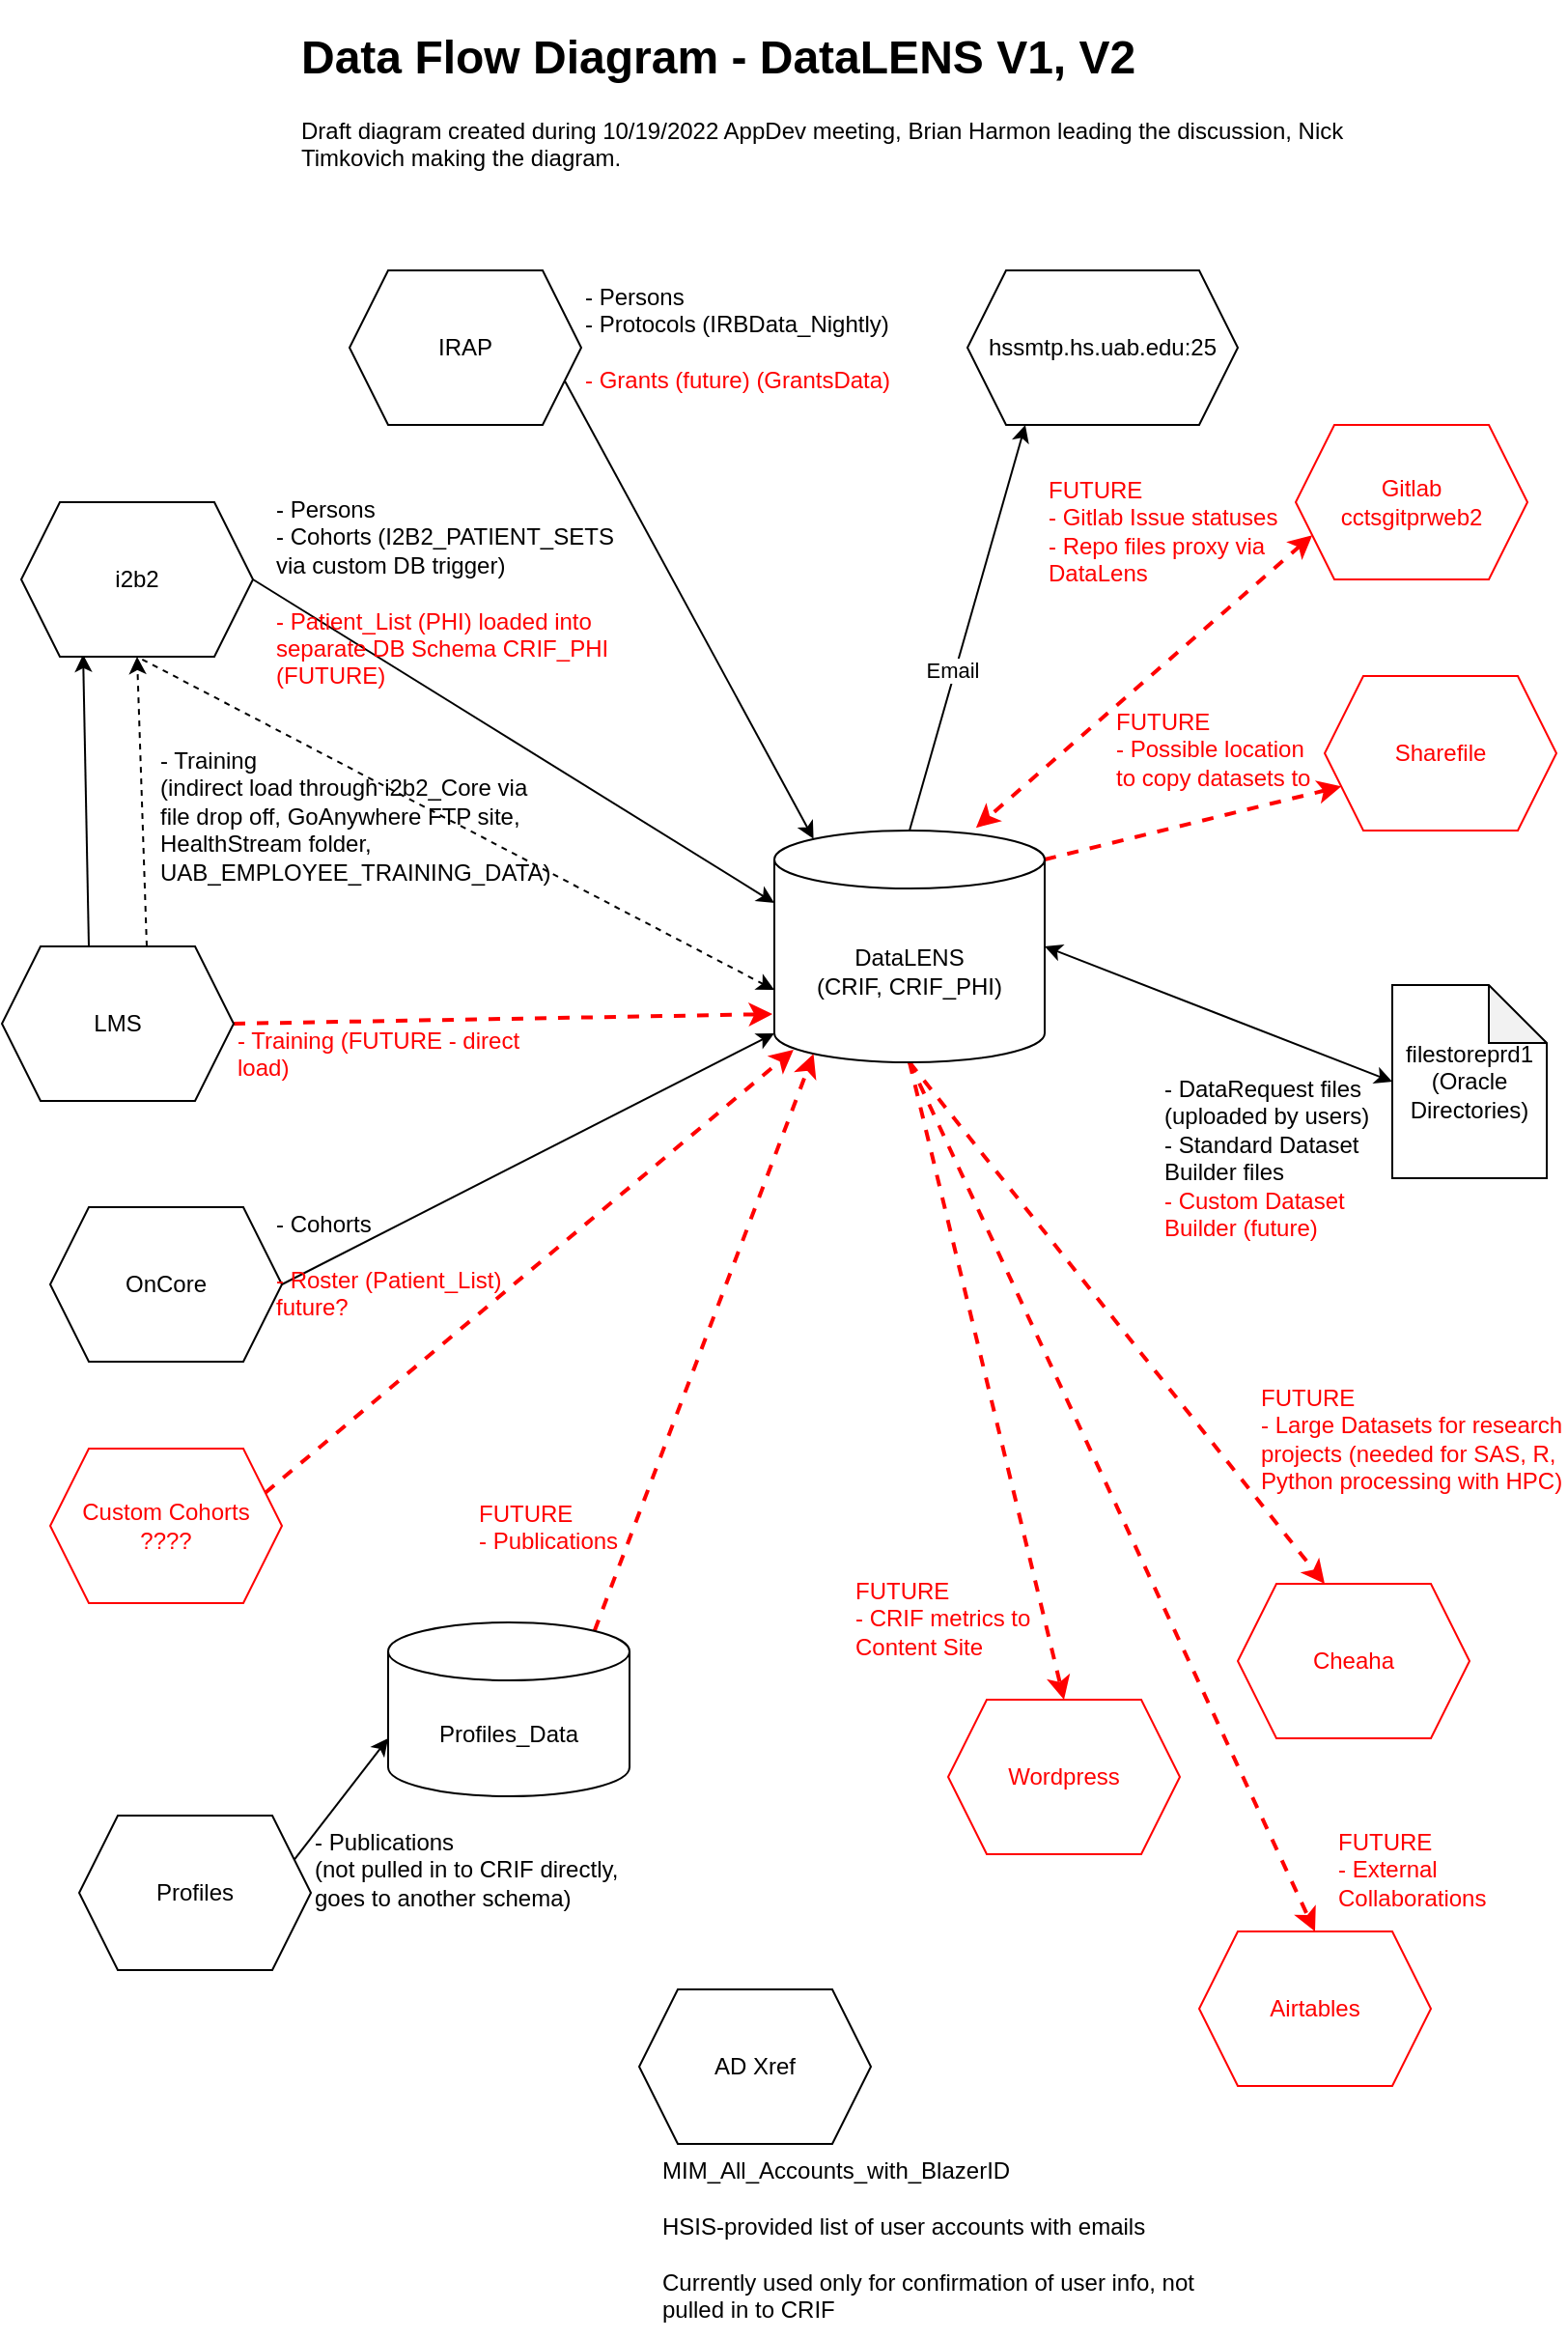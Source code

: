 <mxfile version="20.4.1" type="github" pages="2">
  <diagram id="qEYMxdByzvlCK4KdYftx" name="Combined Draft">
    <mxGraphModel dx="1351" dy="1845" grid="1" gridSize="10" guides="1" tooltips="1" connect="1" arrows="1" fold="1" page="1" pageScale="1" pageWidth="850" pageHeight="1100" math="0" shadow="0">
      <root>
        <mxCell id="0" />
        <mxCell id="1" parent="0" />
        <mxCell id="o8sro0rIO9BO8lea7rle-28" style="edgeStyle=none;rounded=0;orthogonalLoop=1;jettySize=auto;html=1;exitX=0.5;exitY=1;exitDx=0;exitDy=0;exitPerimeter=0;entryX=0.375;entryY=0;entryDx=0;entryDy=0;strokeColor=#FF0000;strokeWidth=2;fontColor=#000000;startArrow=none;startFill=0;dashed=1;" parent="1" source="z6GyEzxZOQs208bC6jhr-1" target="o8sro0rIO9BO8lea7rle-27" edge="1">
          <mxGeometry relative="1" as="geometry" />
        </mxCell>
        <mxCell id="o8sro0rIO9BO8lea7rle-33" style="edgeStyle=none;rounded=0;orthogonalLoop=1;jettySize=auto;html=1;exitX=0;exitY=0;exitDx=0;exitDy=82.5;exitPerimeter=0;entryX=0.5;entryY=1;entryDx=0;entryDy=0;dashed=1;strokeColor=#000000;strokeWidth=1;fontColor=#FF0000;startArrow=classic;startFill=1;endArrow=none;endFill=0;" parent="1" source="z6GyEzxZOQs208bC6jhr-1" target="o8sro0rIO9BO8lea7rle-4" edge="1">
          <mxGeometry relative="1" as="geometry" />
        </mxCell>
        <mxCell id="o8sro0rIO9BO8lea7rle-36" style="edgeStyle=none;rounded=0;orthogonalLoop=1;jettySize=auto;html=1;exitX=0.5;exitY=1;exitDx=0;exitDy=0;exitPerimeter=0;entryX=0.5;entryY=0;entryDx=0;entryDy=0;dashed=1;strokeColor=#FF0000;strokeWidth=2;fontColor=#FF0000;startArrow=none;startFill=0;endArrow=classic;endFill=1;" parent="1" source="z6GyEzxZOQs208bC6jhr-1" target="o8sro0rIO9BO8lea7rle-31" edge="1">
          <mxGeometry relative="1" as="geometry" />
        </mxCell>
        <mxCell id="o8sro0rIO9BO8lea7rle-38" style="edgeStyle=none;rounded=0;orthogonalLoop=1;jettySize=auto;html=1;exitX=0.5;exitY=1;exitDx=0;exitDy=0;exitPerimeter=0;entryX=0.5;entryY=0;entryDx=0;entryDy=0;dashed=1;strokeColor=#FF0000;strokeWidth=2;fontColor=#FF0000;startArrow=none;startFill=0;endArrow=classic;endFill=1;" parent="1" source="z6GyEzxZOQs208bC6jhr-1" target="o8sro0rIO9BO8lea7rle-32" edge="1">
          <mxGeometry relative="1" as="geometry" />
        </mxCell>
        <mxCell id="o8sro0rIO9BO8lea7rle-41" style="edgeStyle=none;rounded=0;orthogonalLoop=1;jettySize=auto;html=1;exitX=1;exitY=0;exitDx=0;exitDy=15;exitPerimeter=0;entryX=0;entryY=0.75;entryDx=0;entryDy=0;dashed=1;strokeColor=#FF0000;strokeWidth=2;fontColor=#FF0000;startArrow=none;startFill=0;endArrow=classic;endFill=1;" parent="1" source="z6GyEzxZOQs208bC6jhr-1" target="o8sro0rIO9BO8lea7rle-30" edge="1">
          <mxGeometry relative="1" as="geometry" />
        </mxCell>
        <mxCell id="FLHkBmG-laoGYADUKSAG-6" style="edgeStyle=none;rounded=0;orthogonalLoop=1;jettySize=auto;html=1;exitX=0.5;exitY=0;exitDx=0;exitDy=0;exitPerimeter=0;entryX=0.214;entryY=1;entryDx=0;entryDy=0;entryPerimeter=0;strokeColor=#000000;strokeWidth=1;fontColor=#000000;" parent="1" source="z6GyEzxZOQs208bC6jhr-1" target="FLHkBmG-laoGYADUKSAG-5" edge="1">
          <mxGeometry relative="1" as="geometry" />
        </mxCell>
        <mxCell id="FLHkBmG-laoGYADUKSAG-7" value="Email" style="edgeLabel;html=1;align=center;verticalAlign=middle;resizable=0;points=[];fontColor=#000000;" parent="FLHkBmG-laoGYADUKSAG-6" vertex="1" connectable="0">
          <mxGeometry x="-0.214" y="2" relative="1" as="geometry">
            <mxPoint as="offset" />
          </mxGeometry>
        </mxCell>
        <mxCell id="z6GyEzxZOQs208bC6jhr-1" value="DataLENS&lt;br&gt;(CRIF, CRIF_PHI)" style="shape=cylinder3;whiteSpace=wrap;html=1;boundedLbl=1;backgroundOutline=1;size=15;" parent="1" vertex="1">
          <mxGeometry x="410" y="290" width="140" height="120" as="geometry" />
        </mxCell>
        <mxCell id="o8sro0rIO9BO8lea7rle-13" style="edgeStyle=none;rounded=0;orthogonalLoop=1;jettySize=auto;html=1;exitX=1;exitY=0.5;exitDx=0;exitDy=0;entryX=0;entryY=1;entryDx=0;entryDy=-15;entryPerimeter=0;" parent="1" source="z6GyEzxZOQs208bC6jhr-4" target="z6GyEzxZOQs208bC6jhr-1" edge="1">
          <mxGeometry relative="1" as="geometry" />
        </mxCell>
        <mxCell id="z6GyEzxZOQs208bC6jhr-4" value="OnCore" style="shape=hexagon;perimeter=hexagonPerimeter2;whiteSpace=wrap;html=1;fixedSize=1;" parent="1" vertex="1">
          <mxGeometry x="35" y="485" width="120" height="80" as="geometry" />
        </mxCell>
        <mxCell id="o8sro0rIO9BO8lea7rle-9" style="edgeStyle=none;rounded=0;orthogonalLoop=1;jettySize=auto;html=1;exitX=1;exitY=0.75;exitDx=0;exitDy=0;entryX=0.145;entryY=0;entryDx=0;entryDy=4.35;entryPerimeter=0;" parent="1" source="z6GyEzxZOQs208bC6jhr-5" target="z6GyEzxZOQs208bC6jhr-1" edge="1">
          <mxGeometry relative="1" as="geometry" />
        </mxCell>
        <mxCell id="z6GyEzxZOQs208bC6jhr-5" value="IRAP" style="shape=hexagon;perimeter=hexagonPerimeter2;whiteSpace=wrap;html=1;fixedSize=1;" parent="1" vertex="1">
          <mxGeometry x="190" width="120" height="80" as="geometry" />
        </mxCell>
        <mxCell id="o8sro0rIO9BO8lea7rle-17" style="edgeStyle=none;rounded=0;orthogonalLoop=1;jettySize=auto;html=1;exitX=1;exitY=0.25;exitDx=0;exitDy=0;entryX=0;entryY=0;entryDx=0;entryDy=60;entryPerimeter=0;" parent="1" source="z6GyEzxZOQs208bC6jhr-6" target="o8sro0rIO9BO8lea7rle-19" edge="1">
          <mxGeometry relative="1" as="geometry" />
        </mxCell>
        <mxCell id="z6GyEzxZOQs208bC6jhr-6" value="Profiles" style="shape=hexagon;perimeter=hexagonPerimeter2;whiteSpace=wrap;html=1;fixedSize=1;" parent="1" vertex="1">
          <mxGeometry x="50" y="800" width="120" height="80" as="geometry" />
        </mxCell>
        <mxCell id="o8sro0rIO9BO8lea7rle-5" style="rounded=0;orthogonalLoop=1;jettySize=auto;html=1;entryX=0.267;entryY=0.986;entryDx=0;entryDy=0;exitX=0.375;exitY=0;exitDx=0;exitDy=0;entryPerimeter=0;" parent="1" source="z6GyEzxZOQs208bC6jhr-7" target="o8sro0rIO9BO8lea7rle-4" edge="1">
          <mxGeometry relative="1" as="geometry" />
        </mxCell>
        <mxCell id="o8sro0rIO9BO8lea7rle-15" style="rounded=0;orthogonalLoop=1;jettySize=auto;html=1;exitX=0.625;exitY=0;exitDx=0;exitDy=0;entryX=0.5;entryY=1;entryDx=0;entryDy=0;dashed=1;" parent="1" source="z6GyEzxZOQs208bC6jhr-7" target="o8sro0rIO9BO8lea7rle-4" edge="1">
          <mxGeometry relative="1" as="geometry" />
        </mxCell>
        <mxCell id="FLHkBmG-laoGYADUKSAG-1" style="rounded=0;orthogonalLoop=1;jettySize=auto;html=1;exitX=1;exitY=0.5;exitDx=0;exitDy=0;entryX=-0.007;entryY=0.792;entryDx=0;entryDy=0;entryPerimeter=0;strokeColor=#FF0000;dashed=1;strokeWidth=2;" parent="1" source="z6GyEzxZOQs208bC6jhr-7" target="z6GyEzxZOQs208bC6jhr-1" edge="1">
          <mxGeometry relative="1" as="geometry" />
        </mxCell>
        <mxCell id="z6GyEzxZOQs208bC6jhr-7" value="LMS" style="shape=hexagon;perimeter=hexagonPerimeter2;whiteSpace=wrap;html=1;fixedSize=1;" parent="1" vertex="1">
          <mxGeometry x="10" y="350" width="120" height="80" as="geometry" />
        </mxCell>
        <mxCell id="o8sro0rIO9BO8lea7rle-34" style="edgeStyle=none;rounded=0;orthogonalLoop=1;jettySize=auto;html=1;exitX=0;exitY=0.75;exitDx=0;exitDy=0;entryX=0.746;entryY=-0.012;entryDx=0;entryDy=0;entryPerimeter=0;dashed=1;strokeColor=#FF0000;strokeWidth=2;fontColor=#FF0000;startArrow=classic;startFill=1;endArrow=classic;endFill=1;" parent="1" source="z6GyEzxZOQs208bC6jhr-8" target="z6GyEzxZOQs208bC6jhr-1" edge="1">
          <mxGeometry relative="1" as="geometry" />
        </mxCell>
        <mxCell id="z6GyEzxZOQs208bC6jhr-8" value="&lt;font color=&quot;#ff0000&quot;&gt;Gitlab&lt;br&gt;cctsgitprweb2&lt;/font&gt;" style="shape=hexagon;perimeter=hexagonPerimeter2;whiteSpace=wrap;html=1;fixedSize=1;strokeColor=#FF0000;" parent="1" vertex="1">
          <mxGeometry x="680" y="80" width="120" height="80" as="geometry" />
        </mxCell>
        <mxCell id="o8sro0rIO9BO8lea7rle-10" style="edgeStyle=none;rounded=0;orthogonalLoop=1;jettySize=auto;html=1;exitX=1;exitY=0.5;exitDx=0;exitDy=0;entryX=0;entryY=0;entryDx=0;entryDy=37.5;entryPerimeter=0;" parent="1" source="o8sro0rIO9BO8lea7rle-4" target="z6GyEzxZOQs208bC6jhr-1" edge="1">
          <mxGeometry relative="1" as="geometry" />
        </mxCell>
        <mxCell id="o8sro0rIO9BO8lea7rle-4" value="i2b2" style="shape=hexagon;perimeter=hexagonPerimeter2;whiteSpace=wrap;html=1;fixedSize=1;" parent="1" vertex="1">
          <mxGeometry x="20" y="120" width="120" height="80" as="geometry" />
        </mxCell>
        <mxCell id="o8sro0rIO9BO8lea7rle-8" value="" style="group" parent="1" vertex="1" connectable="0">
          <mxGeometry x="340" y="890" width="290" height="180" as="geometry" />
        </mxCell>
        <mxCell id="o8sro0rIO9BO8lea7rle-6" value="AD Xref" style="shape=hexagon;perimeter=hexagonPerimeter2;whiteSpace=wrap;html=1;fixedSize=1;" parent="o8sro0rIO9BO8lea7rle-8" vertex="1">
          <mxGeometry width="120" height="80" as="geometry" />
        </mxCell>
        <mxCell id="o8sro0rIO9BO8lea7rle-7" value="MIM_All_Accounts_with_BlazerID&lt;br&gt;&lt;br&gt;HSIS-provided list of user accounts with emails&lt;br&gt;&lt;br&gt;Currently used only for confirmation of user info, not pulled in to CRIF&amp;nbsp;" style="text;html=1;strokeColor=none;fillColor=none;align=left;verticalAlign=top;whiteSpace=wrap;rounded=0;" parent="o8sro0rIO9BO8lea7rle-8" vertex="1">
          <mxGeometry x="10" y="80" width="280" height="100" as="geometry" />
        </mxCell>
        <mxCell id="o8sro0rIO9BO8lea7rle-11" value="- Persons&lt;br&gt;- Protocols (IRBData_Nightly)&lt;br&gt;&lt;br&gt;&lt;font color=&quot;#ff0000&quot;&gt;- Grants (future) (GrantsData)&lt;/font&gt;" style="text;html=1;strokeColor=none;fillColor=none;align=left;verticalAlign=top;whiteSpace=wrap;rounded=0;" parent="1" vertex="1">
          <mxGeometry x="310" width="200" height="110" as="geometry" />
        </mxCell>
        <mxCell id="o8sro0rIO9BO8lea7rle-12" value="- Persons&lt;br&gt;- Cohorts (I2B2_PATIENT_SETS via custom DB trigger)&lt;br&gt;&lt;br&gt;&lt;font color=&quot;#ff0000&quot;&gt;- Patient_List (PHI) loaded into separate DB Schema CRIF_PHI (FUTURE)&lt;/font&gt;" style="text;html=1;strokeColor=none;fillColor=none;align=left;verticalAlign=top;whiteSpace=wrap;rounded=0;" parent="1" vertex="1">
          <mxGeometry x="150" y="110" width="190" height="110" as="geometry" />
        </mxCell>
        <mxCell id="o8sro0rIO9BO8lea7rle-14" value="- Cohorts&lt;br&gt;&lt;br&gt;&lt;font color=&quot;#ff0000&quot;&gt;- Roster (Patient_List) future?&lt;/font&gt;" style="text;html=1;strokeColor=none;fillColor=none;align=left;verticalAlign=top;whiteSpace=wrap;rounded=0;" parent="1" vertex="1">
          <mxGeometry x="150" y="480" width="140" height="70" as="geometry" />
        </mxCell>
        <mxCell id="o8sro0rIO9BO8lea7rle-16" value="- Training&lt;br&gt;(indirect load through i2b2_Core via file drop off, GoAnywhere FTP site, HealthStream folder,&lt;br&gt;UAB_EMPLOYEE_TRAINING_DATA)" style="text;html=1;strokeColor=none;fillColor=none;align=left;verticalAlign=top;whiteSpace=wrap;rounded=0;" parent="1" vertex="1">
          <mxGeometry x="90" y="240" width="160" height="110" as="geometry" />
        </mxCell>
        <mxCell id="o8sro0rIO9BO8lea7rle-18" value="- Publications&lt;br&gt;(not pulled in to CRIF directly, goes to another schema)" style="text;html=1;strokeColor=none;fillColor=none;align=left;verticalAlign=top;whiteSpace=wrap;rounded=0;" parent="1" vertex="1">
          <mxGeometry x="170" y="800" width="160" height="110" as="geometry" />
        </mxCell>
        <mxCell id="o8sro0rIO9BO8lea7rle-21" style="edgeStyle=none;rounded=0;orthogonalLoop=1;jettySize=auto;html=1;exitX=0.855;exitY=0;exitDx=0;exitDy=4.35;exitPerimeter=0;entryX=0.145;entryY=1;entryDx=0;entryDy=-4.35;entryPerimeter=0;dashed=1;fontColor=#000000;strokeColor=#FF0000;strokeWidth=2;" parent="1" source="o8sro0rIO9BO8lea7rle-19" target="z6GyEzxZOQs208bC6jhr-1" edge="1">
          <mxGeometry relative="1" as="geometry" />
        </mxCell>
        <mxCell id="o8sro0rIO9BO8lea7rle-19" value="Profiles_Data" style="shape=cylinder3;whiteSpace=wrap;html=1;boundedLbl=1;backgroundOutline=1;size=15;fontColor=#000000;" parent="1" vertex="1">
          <mxGeometry x="210" y="700" width="125" height="90" as="geometry" />
        </mxCell>
        <mxCell id="o8sro0rIO9BO8lea7rle-25" style="edgeStyle=none;rounded=0;orthogonalLoop=1;jettySize=auto;html=1;exitX=0;exitY=0.5;exitDx=0;exitDy=0;exitPerimeter=0;entryX=1;entryY=0.5;entryDx=0;entryDy=0;entryPerimeter=0;strokeColor=#000000;strokeWidth=1;fontColor=#000000;startArrow=classic;startFill=1;" parent="1" source="o8sro0rIO9BO8lea7rle-24" target="z6GyEzxZOQs208bC6jhr-1" edge="1">
          <mxGeometry relative="1" as="geometry" />
        </mxCell>
        <mxCell id="o8sro0rIO9BO8lea7rle-24" value="filestoreprd1&lt;br&gt;(Oracle Directories)" style="shape=note;whiteSpace=wrap;html=1;backgroundOutline=1;darkOpacity=0.05;" parent="1" vertex="1">
          <mxGeometry x="730" y="370" width="80" height="100" as="geometry" />
        </mxCell>
        <mxCell id="o8sro0rIO9BO8lea7rle-26" value="- DataRequest files (uploaded by users)&lt;br&gt;- Standard Dataset Builder files&lt;br&gt;&lt;font color=&quot;#ff0000&quot;&gt;- Custom Dataset Builder (future)&lt;/font&gt;" style="text;html=1;strokeColor=none;fillColor=none;align=left;verticalAlign=top;whiteSpace=wrap;rounded=0;" parent="1" vertex="1">
          <mxGeometry x="610" y="410" width="120" height="110" as="geometry" />
        </mxCell>
        <mxCell id="o8sro0rIO9BO8lea7rle-27" value="Cheaha" style="shape=hexagon;perimeter=hexagonPerimeter2;whiteSpace=wrap;html=1;fixedSize=1;fontColor=#FF0000;strokeColor=#FF0000;" parent="1" vertex="1">
          <mxGeometry x="650" y="680" width="120" height="80" as="geometry" />
        </mxCell>
        <mxCell id="o8sro0rIO9BO8lea7rle-29" value="FUTURE&lt;br&gt;- Large Datasets for research projects (needed for SAS, R, Python processing with HPC)" style="text;html=1;strokeColor=none;fillColor=none;align=left;verticalAlign=top;whiteSpace=wrap;rounded=0;fontColor=#FF0000;" parent="1" vertex="1">
          <mxGeometry x="660" y="570" width="160" height="110" as="geometry" />
        </mxCell>
        <mxCell id="o8sro0rIO9BO8lea7rle-30" value="Sharefile" style="shape=hexagon;perimeter=hexagonPerimeter2;whiteSpace=wrap;html=1;fixedSize=1;fontColor=#FF0000;strokeColor=#FF0000;" parent="1" vertex="1">
          <mxGeometry x="695" y="210" width="120" height="80" as="geometry" />
        </mxCell>
        <mxCell id="o8sro0rIO9BO8lea7rle-31" value="Wordpress" style="shape=hexagon;perimeter=hexagonPerimeter2;whiteSpace=wrap;html=1;fixedSize=1;fontColor=#FF0000;strokeColor=#FF0000;" parent="1" vertex="1">
          <mxGeometry x="500" y="740" width="120" height="80" as="geometry" />
        </mxCell>
        <mxCell id="o8sro0rIO9BO8lea7rle-32" value="Airtables" style="shape=hexagon;perimeter=hexagonPerimeter2;whiteSpace=wrap;html=1;fixedSize=1;fontColor=#FF0000;strokeColor=#FF0000;" parent="1" vertex="1">
          <mxGeometry x="630" y="860" width="120" height="80" as="geometry" />
        </mxCell>
        <mxCell id="o8sro0rIO9BO8lea7rle-35" value="FUTURE&lt;br&gt;- Gitlab Issue statuses&lt;br&gt;- Repo files proxy via DataLens" style="text;html=1;strokeColor=none;fillColor=none;align=left;verticalAlign=top;whiteSpace=wrap;rounded=0;fontColor=#FF0000;" parent="1" vertex="1">
          <mxGeometry x="550" y="100" width="160" height="110" as="geometry" />
        </mxCell>
        <mxCell id="o8sro0rIO9BO8lea7rle-37" value="FUTURE&lt;br&gt;- CRIF metrics to Content Site" style="text;html=1;strokeColor=none;fillColor=none;align=left;verticalAlign=top;whiteSpace=wrap;rounded=0;fontColor=#FF0000;" parent="1" vertex="1">
          <mxGeometry x="450" y="670" width="110" height="110" as="geometry" />
        </mxCell>
        <mxCell id="o8sro0rIO9BO8lea7rle-39" value="FUTURE&lt;br&gt;- External Collaborations" style="text;html=1;strokeColor=none;fillColor=none;align=left;verticalAlign=top;whiteSpace=wrap;rounded=0;fontColor=#FF0000;" parent="1" vertex="1">
          <mxGeometry x="700" y="800" width="110" height="110" as="geometry" />
        </mxCell>
        <mxCell id="o8sro0rIO9BO8lea7rle-40" value="FUTURE&lt;br&gt;- Publications" style="text;html=1;strokeColor=none;fillColor=none;align=left;verticalAlign=top;whiteSpace=wrap;rounded=0;fontColor=#FF0000;" parent="1" vertex="1">
          <mxGeometry x="255" y="630" width="110" height="110" as="geometry" />
        </mxCell>
        <mxCell id="o8sro0rIO9BO8lea7rle-42" value="FUTURE&lt;br&gt;- Possible location to copy datasets to" style="text;html=1;strokeColor=none;fillColor=none;align=left;verticalAlign=top;whiteSpace=wrap;rounded=0;fontColor=#FF0000;" parent="1" vertex="1">
          <mxGeometry x="585" y="220" width="110" height="110" as="geometry" />
        </mxCell>
        <mxCell id="o8sro0rIO9BO8lea7rle-43" value="&lt;h1&gt;Data Flow Diagram - DataLENS V1, V2&lt;/h1&gt;&lt;p&gt;Draft diagram created during 10/19/2022 AppDev meeting, Brian Harmon leading the discussion, Nick Timkovich making the diagram.&lt;/p&gt;" style="text;html=1;strokeColor=none;fillColor=none;spacing=5;spacingTop=-20;whiteSpace=wrap;overflow=hidden;rounded=0;fontColor=#000000;" parent="1" vertex="1">
          <mxGeometry x="160" y="-130" width="555" height="120" as="geometry" />
        </mxCell>
        <mxCell id="FLHkBmG-laoGYADUKSAG-2" value="- Training (FUTURE - direct load)" style="text;html=1;strokeColor=none;fillColor=none;align=left;verticalAlign=top;whiteSpace=wrap;rounded=0;fontColor=#FF0000;" parent="1" vertex="1">
          <mxGeometry x="130" y="385" width="160" height="45" as="geometry" />
        </mxCell>
        <mxCell id="FLHkBmG-laoGYADUKSAG-4" style="edgeStyle=none;rounded=0;orthogonalLoop=1;jettySize=auto;html=1;exitX=1;exitY=0.25;exitDx=0;exitDy=0;entryX=0.071;entryY=0.946;entryDx=0;entryDy=0;entryPerimeter=0;dashed=1;strokeColor=#FF0000;strokeWidth=2;fontColor=#FF0000;" parent="1" source="FLHkBmG-laoGYADUKSAG-3" target="z6GyEzxZOQs208bC6jhr-1" edge="1">
          <mxGeometry relative="1" as="geometry" />
        </mxCell>
        <mxCell id="FLHkBmG-laoGYADUKSAG-3" value="Custom Cohorts&lt;br&gt;????" style="shape=hexagon;perimeter=hexagonPerimeter2;whiteSpace=wrap;html=1;fixedSize=1;fontColor=#FF0000;strokeColor=#FF0000;" parent="1" vertex="1">
          <mxGeometry x="35" y="610" width="120" height="80" as="geometry" />
        </mxCell>
        <mxCell id="FLHkBmG-laoGYADUKSAG-5" value="hssmtp.hs.uab.edu:25" style="shape=hexagon;perimeter=hexagonPerimeter2;whiteSpace=wrap;html=1;fixedSize=1;strokeColor=#000000;fontColor=#000000;" parent="1" vertex="1">
          <mxGeometry x="510" width="140" height="80" as="geometry" />
        </mxCell>
      </root>
    </mxGraphModel>
  </diagram>
  <diagram name="V1 Current" id="cRnhCUgYhAqbBjJSPU9Z">
    <mxGraphModel dx="1351" dy="949" grid="1" gridSize="10" guides="1" tooltips="1" connect="1" arrows="1" fold="1" page="1" pageScale="1" pageWidth="850" pageHeight="1100" math="0" shadow="0">
      <root>
        <mxCell id="BImoE2NjRJO7wVhi5qdw-0" />
        <mxCell id="BImoE2NjRJO7wVhi5qdw-1" parent="BImoE2NjRJO7wVhi5qdw-0" />
        <mxCell id="BImoE2NjRJO7wVhi5qdw-3" style="edgeStyle=none;rounded=0;orthogonalLoop=1;jettySize=auto;html=1;exitX=0;exitY=0;exitDx=0;exitDy=82.5;exitPerimeter=0;entryX=0.5;entryY=1;entryDx=0;entryDy=0;dashed=1;strokeColor=#000000;strokeWidth=1;fontColor=#FF0000;startArrow=classic;startFill=1;endArrow=none;endFill=0;" edge="1" parent="BImoE2NjRJO7wVhi5qdw-1" source="BImoE2NjRJO7wVhi5qdw-9" target="BImoE2NjRJO7wVhi5qdw-23">
          <mxGeometry relative="1" as="geometry" />
        </mxCell>
        <mxCell id="BImoE2NjRJO7wVhi5qdw-7" style="edgeStyle=none;rounded=0;orthogonalLoop=1;jettySize=auto;html=1;exitX=0.855;exitY=0;exitDx=0;exitDy=4.35;exitPerimeter=0;entryX=0.214;entryY=1;entryDx=0;entryDy=0;entryPerimeter=0;strokeColor=#000000;strokeWidth=1;fontColor=#000000;" edge="1" parent="BImoE2NjRJO7wVhi5qdw-1" source="BImoE2NjRJO7wVhi5qdw-9" target="BImoE2NjRJO7wVhi5qdw-51">
          <mxGeometry relative="1" as="geometry" />
        </mxCell>
        <mxCell id="BImoE2NjRJO7wVhi5qdw-8" value="Email" style="edgeLabel;html=1;align=center;verticalAlign=middle;resizable=0;points=[];fontColor=#000000;" vertex="1" connectable="0" parent="BImoE2NjRJO7wVhi5qdw-7">
          <mxGeometry x="-0.214" y="2" relative="1" as="geometry">
            <mxPoint as="offset" />
          </mxGeometry>
        </mxCell>
        <mxCell id="hstP-j2X-ru1m0qeCLgD-2" style="rounded=0;orthogonalLoop=1;jettySize=auto;html=1;exitX=1;exitY=0;exitDx=0;exitDy=15;exitPerimeter=0;entryX=0;entryY=0.5;entryDx=0;entryDy=0;entryPerimeter=0;fontColor=#FF0000;startArrow=classic;startFill=1;" edge="1" parent="BImoE2NjRJO7wVhi5qdw-1" source="BImoE2NjRJO7wVhi5qdw-9" target="hstP-j2X-ru1m0qeCLgD-0">
          <mxGeometry relative="1" as="geometry" />
        </mxCell>
        <mxCell id="BImoE2NjRJO7wVhi5qdw-9" value="DataLENS&lt;br&gt;(CRIF, CRIF_PHI)" style="shape=cylinder3;whiteSpace=wrap;html=1;boundedLbl=1;backgroundOutline=1;size=15;" vertex="1" parent="BImoE2NjRJO7wVhi5qdw-1">
          <mxGeometry x="425" y="430" width="140" height="120" as="geometry" />
        </mxCell>
        <mxCell id="BImoE2NjRJO7wVhi5qdw-10" style="edgeStyle=none;rounded=0;orthogonalLoop=1;jettySize=auto;html=1;exitX=1;exitY=0.5;exitDx=0;exitDy=0;entryX=0;entryY=1;entryDx=0;entryDy=-15;entryPerimeter=0;" edge="1" parent="BImoE2NjRJO7wVhi5qdw-1" source="BImoE2NjRJO7wVhi5qdw-11" target="BImoE2NjRJO7wVhi5qdw-9">
          <mxGeometry relative="1" as="geometry" />
        </mxCell>
        <mxCell id="BImoE2NjRJO7wVhi5qdw-11" value="OnCore" style="shape=hexagon;perimeter=hexagonPerimeter2;whiteSpace=wrap;html=1;fixedSize=1;" vertex="1" parent="BImoE2NjRJO7wVhi5qdw-1">
          <mxGeometry x="50" y="625" width="120" height="80" as="geometry" />
        </mxCell>
        <mxCell id="BImoE2NjRJO7wVhi5qdw-12" style="edgeStyle=none;rounded=0;orthogonalLoop=1;jettySize=auto;html=1;exitX=0.625;exitY=1;exitDx=0;exitDy=0;entryX=0.145;entryY=0;entryDx=0;entryDy=4.35;entryPerimeter=0;" edge="1" parent="BImoE2NjRJO7wVhi5qdw-1" source="BImoE2NjRJO7wVhi5qdw-13" target="BImoE2NjRJO7wVhi5qdw-9">
          <mxGeometry relative="1" as="geometry" />
        </mxCell>
        <mxCell id="BImoE2NjRJO7wVhi5qdw-13" value="IRAP" style="shape=hexagon;perimeter=hexagonPerimeter2;whiteSpace=wrap;html=1;fixedSize=1;" vertex="1" parent="BImoE2NjRJO7wVhi5qdw-1">
          <mxGeometry x="370" y="205" width="120" height="80" as="geometry" />
        </mxCell>
        <mxCell id="BImoE2NjRJO7wVhi5qdw-14" style="edgeStyle=none;rounded=0;orthogonalLoop=1;jettySize=auto;html=1;exitX=1;exitY=0.25;exitDx=0;exitDy=0;entryX=0;entryY=0;entryDx=0;entryDy=60;entryPerimeter=0;" edge="1" parent="BImoE2NjRJO7wVhi5qdw-1" source="BImoE2NjRJO7wVhi5qdw-15" target="BImoE2NjRJO7wVhi5qdw-33">
          <mxGeometry relative="1" as="geometry" />
        </mxCell>
        <mxCell id="BImoE2NjRJO7wVhi5qdw-15" value="Profiles" style="shape=hexagon;perimeter=hexagonPerimeter2;whiteSpace=wrap;html=1;fixedSize=1;" vertex="1" parent="BImoE2NjRJO7wVhi5qdw-1">
          <mxGeometry x="185" y="720" width="120" height="80" as="geometry" />
        </mxCell>
        <mxCell id="BImoE2NjRJO7wVhi5qdw-16" style="rounded=0;orthogonalLoop=1;jettySize=auto;html=1;entryX=0.267;entryY=0.986;entryDx=0;entryDy=0;exitX=0.375;exitY=0;exitDx=0;exitDy=0;entryPerimeter=0;" edge="1" parent="BImoE2NjRJO7wVhi5qdw-1" source="BImoE2NjRJO7wVhi5qdw-19" target="BImoE2NjRJO7wVhi5qdw-23">
          <mxGeometry relative="1" as="geometry" />
        </mxCell>
        <mxCell id="BImoE2NjRJO7wVhi5qdw-17" style="rounded=0;orthogonalLoop=1;jettySize=auto;html=1;exitX=0.625;exitY=0;exitDx=0;exitDy=0;entryX=0.5;entryY=1;entryDx=0;entryDy=0;dashed=1;" edge="1" parent="BImoE2NjRJO7wVhi5qdw-1" source="BImoE2NjRJO7wVhi5qdw-19" target="BImoE2NjRJO7wVhi5qdw-23">
          <mxGeometry relative="1" as="geometry" />
        </mxCell>
        <mxCell id="BImoE2NjRJO7wVhi5qdw-19" value="LMS" style="shape=hexagon;perimeter=hexagonPerimeter2;whiteSpace=wrap;html=1;fixedSize=1;" vertex="1" parent="BImoE2NjRJO7wVhi5qdw-1">
          <mxGeometry x="25" y="490" width="120" height="80" as="geometry" />
        </mxCell>
        <mxCell id="BImoE2NjRJO7wVhi5qdw-22" style="edgeStyle=none;rounded=0;orthogonalLoop=1;jettySize=auto;html=1;exitX=1;exitY=0.5;exitDx=0;exitDy=0;entryX=0;entryY=0;entryDx=0;entryDy=37.5;entryPerimeter=0;" edge="1" parent="BImoE2NjRJO7wVhi5qdw-1" source="BImoE2NjRJO7wVhi5qdw-23" target="BImoE2NjRJO7wVhi5qdw-9">
          <mxGeometry relative="1" as="geometry" />
        </mxCell>
        <mxCell id="BImoE2NjRJO7wVhi5qdw-23" value="i2b2" style="shape=hexagon;perimeter=hexagonPerimeter2;whiteSpace=wrap;html=1;fixedSize=1;" vertex="1" parent="BImoE2NjRJO7wVhi5qdw-1">
          <mxGeometry x="35" y="260" width="120" height="80" as="geometry" />
        </mxCell>
        <mxCell id="BImoE2NjRJO7wVhi5qdw-27" value="- Persons&lt;br&gt;- Protocols (IRBData_Nightly)" style="text;html=1;strokeColor=none;fillColor=none;align=left;verticalAlign=top;whiteSpace=wrap;rounded=0;" vertex="1" parent="BImoE2NjRJO7wVhi5qdw-1">
          <mxGeometry x="370" y="285" width="200" height="110" as="geometry" />
        </mxCell>
        <mxCell id="BImoE2NjRJO7wVhi5qdw-28" value="- Persons&lt;br&gt;- Cohorts (I2B2_PATIENT_SETS via custom DB trigger)&lt;br&gt;" style="text;html=1;strokeColor=none;fillColor=none;align=left;verticalAlign=top;whiteSpace=wrap;rounded=0;" vertex="1" parent="BImoE2NjRJO7wVhi5qdw-1">
          <mxGeometry x="165" y="250" width="190" height="110" as="geometry" />
        </mxCell>
        <mxCell id="BImoE2NjRJO7wVhi5qdw-29" value="- Cohorts&lt;br&gt;" style="text;html=1;strokeColor=none;fillColor=none;align=left;verticalAlign=top;whiteSpace=wrap;rounded=0;" vertex="1" parent="BImoE2NjRJO7wVhi5qdw-1">
          <mxGeometry x="165" y="620" width="140" height="70" as="geometry" />
        </mxCell>
        <mxCell id="BImoE2NjRJO7wVhi5qdw-30" value="- Training&lt;br&gt;(indirect load through i2b2_Core via file drop off, GoAnywhere FTP site, HealthStream folder,&lt;br&gt;UAB_EMPLOYEE_TRAINING_DATA)" style="text;html=1;strokeColor=none;fillColor=none;align=left;verticalAlign=top;whiteSpace=wrap;rounded=0;" vertex="1" parent="BImoE2NjRJO7wVhi5qdw-1">
          <mxGeometry x="105" y="380" width="160" height="110" as="geometry" />
        </mxCell>
        <mxCell id="BImoE2NjRJO7wVhi5qdw-31" value="- Publications&lt;br&gt;(not pulled in to CRIF directly, goes to another schema)" style="text;html=1;strokeColor=none;fillColor=none;align=left;verticalAlign=top;whiteSpace=wrap;rounded=0;" vertex="1" parent="BImoE2NjRJO7wVhi5qdw-1">
          <mxGeometry x="305" y="760" width="160" height="110" as="geometry" />
        </mxCell>
        <mxCell id="BImoE2NjRJO7wVhi5qdw-33" value="Profiles_Data" style="shape=cylinder3;whiteSpace=wrap;html=1;boundedLbl=1;backgroundOutline=1;size=15;fontColor=#000000;" vertex="1" parent="BImoE2NjRJO7wVhi5qdw-1">
          <mxGeometry x="355" y="660" width="125" height="90" as="geometry" />
        </mxCell>
        <mxCell id="BImoE2NjRJO7wVhi5qdw-34" style="edgeStyle=none;rounded=0;orthogonalLoop=1;jettySize=auto;html=1;exitX=0;exitY=0.5;exitDx=0;exitDy=0;exitPerimeter=0;entryX=1;entryY=0.5;entryDx=0;entryDy=0;entryPerimeter=0;strokeColor=#000000;strokeWidth=1;fontColor=#000000;startArrow=classic;startFill=1;" edge="1" parent="BImoE2NjRJO7wVhi5qdw-1" source="BImoE2NjRJO7wVhi5qdw-35" target="BImoE2NjRJO7wVhi5qdw-9">
          <mxGeometry relative="1" as="geometry" />
        </mxCell>
        <mxCell id="BImoE2NjRJO7wVhi5qdw-35" value="filestoreprd1&lt;br&gt;(Oracle Directories)" style="shape=note;whiteSpace=wrap;html=1;backgroundOutline=1;darkOpacity=0.05;" vertex="1" parent="BImoE2NjRJO7wVhi5qdw-1">
          <mxGeometry x="745" y="510" width="80" height="100" as="geometry" />
        </mxCell>
        <mxCell id="BImoE2NjRJO7wVhi5qdw-36" value="- DataRequest files (uploaded by users)&lt;br&gt;- Standard Dataset Builder files" style="text;html=1;strokeColor=none;fillColor=none;align=left;verticalAlign=top;whiteSpace=wrap;rounded=0;" vertex="1" parent="BImoE2NjRJO7wVhi5qdw-1">
          <mxGeometry x="625" y="550" width="120" height="110" as="geometry" />
        </mxCell>
        <mxCell id="BImoE2NjRJO7wVhi5qdw-47" value="&lt;h1&gt;Data Flow Diagram - DataLENS V1&lt;/h1&gt;&lt;p&gt;Draft diagram created during 10/19/2022 AppDev meeting, Brian Harmon leading the discussion, Nick Timkovich making the diagram.&lt;/p&gt;" style="text;html=1;strokeColor=none;fillColor=none;spacing=5;spacingTop=-20;whiteSpace=wrap;overflow=hidden;rounded=0;fontColor=#000000;" vertex="1" parent="BImoE2NjRJO7wVhi5qdw-1">
          <mxGeometry x="175" y="10" width="555" height="120" as="geometry" />
        </mxCell>
        <mxCell id="BImoE2NjRJO7wVhi5qdw-51" value="hssmtp.hs.uab.edu:25" style="shape=hexagon;perimeter=hexagonPerimeter2;whiteSpace=wrap;html=1;fixedSize=1;strokeColor=#000000;fontColor=#000000;" vertex="1" parent="BImoE2NjRJO7wVhi5qdw-1">
          <mxGeometry x="565" y="190" width="140" height="80" as="geometry" />
        </mxCell>
        <mxCell id="BImoE2NjRJO7wVhi5qdw-25" value="AD Xref" style="shape=hexagon;perimeter=hexagonPerimeter2;whiteSpace=wrap;html=1;fixedSize=1;" vertex="1" parent="BImoE2NjRJO7wVhi5qdw-1">
          <mxGeometry x="590" y="665" width="120" height="80" as="geometry" />
        </mxCell>
        <mxCell id="BImoE2NjRJO7wVhi5qdw-26" value="MIM_All_Accounts_with_BlazerID&lt;br&gt;&lt;br&gt;HSIS-provided list of user accounts with emails&lt;br&gt;&lt;br&gt;Currently used only for confirmation of user info, not pulled in to CRIF&amp;nbsp;" style="text;html=1;strokeColor=none;fillColor=none;align=left;verticalAlign=top;whiteSpace=wrap;rounded=0;" vertex="1" parent="BImoE2NjRJO7wVhi5qdw-1">
          <mxGeometry x="550" y="750" width="280" height="100" as="geometry" />
        </mxCell>
        <mxCell id="hstP-j2X-ru1m0qeCLgD-0" value="" style="sketch=0;aspect=fixed;pointerEvents=1;shadow=0;dashed=0;html=1;strokeColor=none;labelPosition=center;verticalLabelPosition=bottom;verticalAlign=top;align=center;fillColor=#00188D;shape=mxgraph.azure.computer;fontColor=#FF0000;" vertex="1" parent="BImoE2NjRJO7wVhi5qdw-1">
          <mxGeometry x="730" y="295" width="50" height="45" as="geometry" />
        </mxCell>
        <mxCell id="hstP-j2X-ru1m0qeCLgD-1" value="End User Browser" style="text;html=1;strokeColor=none;fillColor=none;align=left;verticalAlign=top;whiteSpace=wrap;rounded=0;" vertex="1" parent="BImoE2NjRJO7wVhi5qdw-1">
          <mxGeometry x="700" y="350" width="110" height="40" as="geometry" />
        </mxCell>
      </root>
    </mxGraphModel>
  </diagram>
</mxfile>
